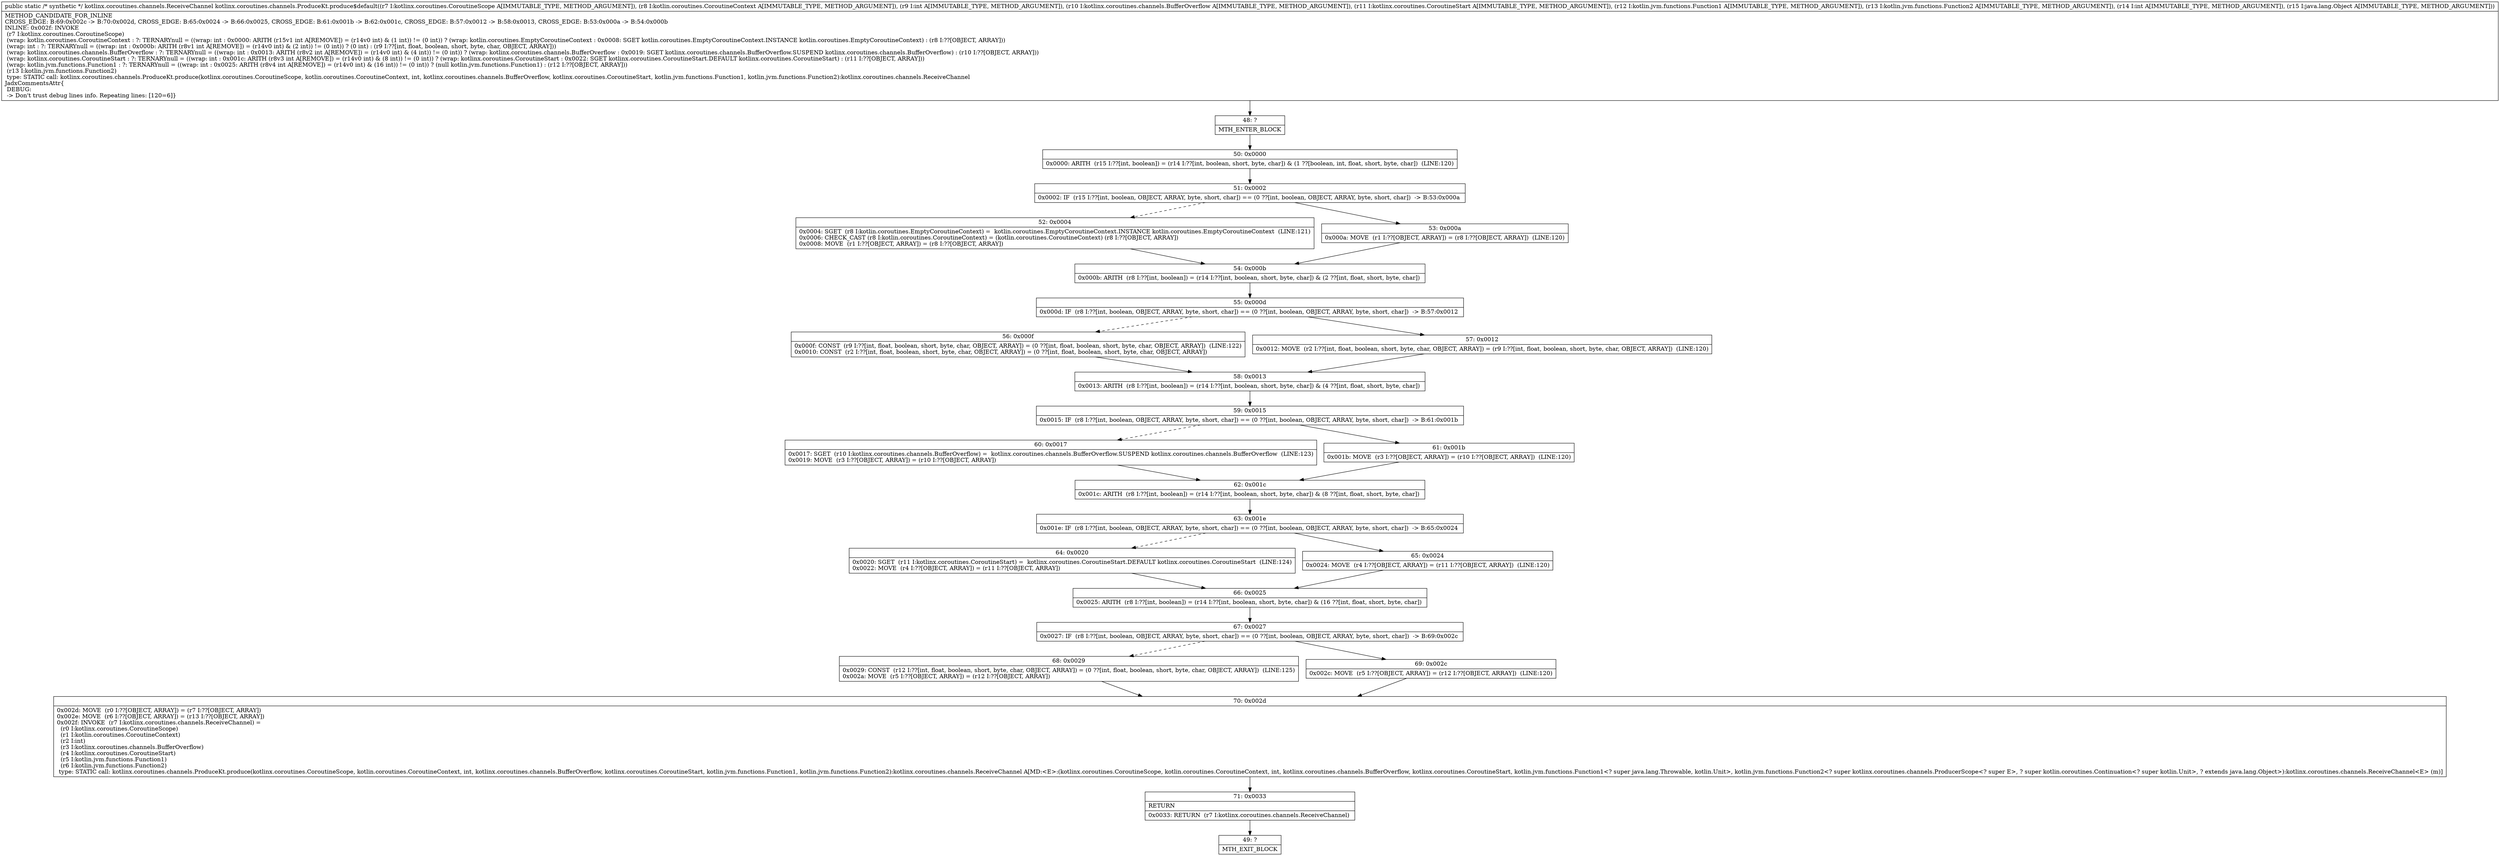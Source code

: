 digraph "CFG forkotlinx.coroutines.channels.ProduceKt.produce$default(Lkotlinx\/coroutines\/CoroutineScope;Lkotlin\/coroutines\/CoroutineContext;ILkotlinx\/coroutines\/channels\/BufferOverflow;Lkotlinx\/coroutines\/CoroutineStart;Lkotlin\/jvm\/functions\/Function1;Lkotlin\/jvm\/functions\/Function2;ILjava\/lang\/Object;)Lkotlinx\/coroutines\/channels\/ReceiveChannel;" {
Node_48 [shape=record,label="{48\:\ ?|MTH_ENTER_BLOCK\l}"];
Node_50 [shape=record,label="{50\:\ 0x0000|0x0000: ARITH  (r15 I:??[int, boolean]) = (r14 I:??[int, boolean, short, byte, char]) & (1 ??[boolean, int, float, short, byte, char])  (LINE:120)\l}"];
Node_51 [shape=record,label="{51\:\ 0x0002|0x0002: IF  (r15 I:??[int, boolean, OBJECT, ARRAY, byte, short, char]) == (0 ??[int, boolean, OBJECT, ARRAY, byte, short, char])  \-\> B:53:0x000a \l}"];
Node_52 [shape=record,label="{52\:\ 0x0004|0x0004: SGET  (r8 I:kotlin.coroutines.EmptyCoroutineContext) =  kotlin.coroutines.EmptyCoroutineContext.INSTANCE kotlin.coroutines.EmptyCoroutineContext  (LINE:121)\l0x0006: CHECK_CAST (r8 I:kotlin.coroutines.CoroutineContext) = (kotlin.coroutines.CoroutineContext) (r8 I:??[OBJECT, ARRAY]) \l0x0008: MOVE  (r1 I:??[OBJECT, ARRAY]) = (r8 I:??[OBJECT, ARRAY]) \l}"];
Node_54 [shape=record,label="{54\:\ 0x000b|0x000b: ARITH  (r8 I:??[int, boolean]) = (r14 I:??[int, boolean, short, byte, char]) & (2 ??[int, float, short, byte, char]) \l}"];
Node_55 [shape=record,label="{55\:\ 0x000d|0x000d: IF  (r8 I:??[int, boolean, OBJECT, ARRAY, byte, short, char]) == (0 ??[int, boolean, OBJECT, ARRAY, byte, short, char])  \-\> B:57:0x0012 \l}"];
Node_56 [shape=record,label="{56\:\ 0x000f|0x000f: CONST  (r9 I:??[int, float, boolean, short, byte, char, OBJECT, ARRAY]) = (0 ??[int, float, boolean, short, byte, char, OBJECT, ARRAY])  (LINE:122)\l0x0010: CONST  (r2 I:??[int, float, boolean, short, byte, char, OBJECT, ARRAY]) = (0 ??[int, float, boolean, short, byte, char, OBJECT, ARRAY]) \l}"];
Node_58 [shape=record,label="{58\:\ 0x0013|0x0013: ARITH  (r8 I:??[int, boolean]) = (r14 I:??[int, boolean, short, byte, char]) & (4 ??[int, float, short, byte, char]) \l}"];
Node_59 [shape=record,label="{59\:\ 0x0015|0x0015: IF  (r8 I:??[int, boolean, OBJECT, ARRAY, byte, short, char]) == (0 ??[int, boolean, OBJECT, ARRAY, byte, short, char])  \-\> B:61:0x001b \l}"];
Node_60 [shape=record,label="{60\:\ 0x0017|0x0017: SGET  (r10 I:kotlinx.coroutines.channels.BufferOverflow) =  kotlinx.coroutines.channels.BufferOverflow.SUSPEND kotlinx.coroutines.channels.BufferOverflow  (LINE:123)\l0x0019: MOVE  (r3 I:??[OBJECT, ARRAY]) = (r10 I:??[OBJECT, ARRAY]) \l}"];
Node_62 [shape=record,label="{62\:\ 0x001c|0x001c: ARITH  (r8 I:??[int, boolean]) = (r14 I:??[int, boolean, short, byte, char]) & (8 ??[int, float, short, byte, char]) \l}"];
Node_63 [shape=record,label="{63\:\ 0x001e|0x001e: IF  (r8 I:??[int, boolean, OBJECT, ARRAY, byte, short, char]) == (0 ??[int, boolean, OBJECT, ARRAY, byte, short, char])  \-\> B:65:0x0024 \l}"];
Node_64 [shape=record,label="{64\:\ 0x0020|0x0020: SGET  (r11 I:kotlinx.coroutines.CoroutineStart) =  kotlinx.coroutines.CoroutineStart.DEFAULT kotlinx.coroutines.CoroutineStart  (LINE:124)\l0x0022: MOVE  (r4 I:??[OBJECT, ARRAY]) = (r11 I:??[OBJECT, ARRAY]) \l}"];
Node_66 [shape=record,label="{66\:\ 0x0025|0x0025: ARITH  (r8 I:??[int, boolean]) = (r14 I:??[int, boolean, short, byte, char]) & (16 ??[int, float, short, byte, char]) \l}"];
Node_67 [shape=record,label="{67\:\ 0x0027|0x0027: IF  (r8 I:??[int, boolean, OBJECT, ARRAY, byte, short, char]) == (0 ??[int, boolean, OBJECT, ARRAY, byte, short, char])  \-\> B:69:0x002c \l}"];
Node_68 [shape=record,label="{68\:\ 0x0029|0x0029: CONST  (r12 I:??[int, float, boolean, short, byte, char, OBJECT, ARRAY]) = (0 ??[int, float, boolean, short, byte, char, OBJECT, ARRAY])  (LINE:125)\l0x002a: MOVE  (r5 I:??[OBJECT, ARRAY]) = (r12 I:??[OBJECT, ARRAY]) \l}"];
Node_70 [shape=record,label="{70\:\ 0x002d|0x002d: MOVE  (r0 I:??[OBJECT, ARRAY]) = (r7 I:??[OBJECT, ARRAY]) \l0x002e: MOVE  (r6 I:??[OBJECT, ARRAY]) = (r13 I:??[OBJECT, ARRAY]) \l0x002f: INVOKE  (r7 I:kotlinx.coroutines.channels.ReceiveChannel) = \l  (r0 I:kotlinx.coroutines.CoroutineScope)\l  (r1 I:kotlin.coroutines.CoroutineContext)\l  (r2 I:int)\l  (r3 I:kotlinx.coroutines.channels.BufferOverflow)\l  (r4 I:kotlinx.coroutines.CoroutineStart)\l  (r5 I:kotlin.jvm.functions.Function1)\l  (r6 I:kotlin.jvm.functions.Function2)\l type: STATIC call: kotlinx.coroutines.channels.ProduceKt.produce(kotlinx.coroutines.CoroutineScope, kotlin.coroutines.CoroutineContext, int, kotlinx.coroutines.channels.BufferOverflow, kotlinx.coroutines.CoroutineStart, kotlin.jvm.functions.Function1, kotlin.jvm.functions.Function2):kotlinx.coroutines.channels.ReceiveChannel A[MD:\<E\>:(kotlinx.coroutines.CoroutineScope, kotlin.coroutines.CoroutineContext, int, kotlinx.coroutines.channels.BufferOverflow, kotlinx.coroutines.CoroutineStart, kotlin.jvm.functions.Function1\<? super java.lang.Throwable, kotlin.Unit\>, kotlin.jvm.functions.Function2\<? super kotlinx.coroutines.channels.ProducerScope\<? super E\>, ? super kotlin.coroutines.Continuation\<? super kotlin.Unit\>, ? extends java.lang.Object\>):kotlinx.coroutines.channels.ReceiveChannel\<E\> (m)]\l}"];
Node_71 [shape=record,label="{71\:\ 0x0033|RETURN\l|0x0033: RETURN  (r7 I:kotlinx.coroutines.channels.ReceiveChannel) \l}"];
Node_49 [shape=record,label="{49\:\ ?|MTH_EXIT_BLOCK\l}"];
Node_69 [shape=record,label="{69\:\ 0x002c|0x002c: MOVE  (r5 I:??[OBJECT, ARRAY]) = (r12 I:??[OBJECT, ARRAY])  (LINE:120)\l}"];
Node_65 [shape=record,label="{65\:\ 0x0024|0x0024: MOVE  (r4 I:??[OBJECT, ARRAY]) = (r11 I:??[OBJECT, ARRAY])  (LINE:120)\l}"];
Node_61 [shape=record,label="{61\:\ 0x001b|0x001b: MOVE  (r3 I:??[OBJECT, ARRAY]) = (r10 I:??[OBJECT, ARRAY])  (LINE:120)\l}"];
Node_57 [shape=record,label="{57\:\ 0x0012|0x0012: MOVE  (r2 I:??[int, float, boolean, short, byte, char, OBJECT, ARRAY]) = (r9 I:??[int, float, boolean, short, byte, char, OBJECT, ARRAY])  (LINE:120)\l}"];
Node_53 [shape=record,label="{53\:\ 0x000a|0x000a: MOVE  (r1 I:??[OBJECT, ARRAY]) = (r8 I:??[OBJECT, ARRAY])  (LINE:120)\l}"];
MethodNode[shape=record,label="{public static \/* synthetic *\/ kotlinx.coroutines.channels.ReceiveChannel kotlinx.coroutines.channels.ProduceKt.produce$default((r7 I:kotlinx.coroutines.CoroutineScope A[IMMUTABLE_TYPE, METHOD_ARGUMENT]), (r8 I:kotlin.coroutines.CoroutineContext A[IMMUTABLE_TYPE, METHOD_ARGUMENT]), (r9 I:int A[IMMUTABLE_TYPE, METHOD_ARGUMENT]), (r10 I:kotlinx.coroutines.channels.BufferOverflow A[IMMUTABLE_TYPE, METHOD_ARGUMENT]), (r11 I:kotlinx.coroutines.CoroutineStart A[IMMUTABLE_TYPE, METHOD_ARGUMENT]), (r12 I:kotlin.jvm.functions.Function1 A[IMMUTABLE_TYPE, METHOD_ARGUMENT]), (r13 I:kotlin.jvm.functions.Function2 A[IMMUTABLE_TYPE, METHOD_ARGUMENT]), (r14 I:int A[IMMUTABLE_TYPE, METHOD_ARGUMENT]), (r15 I:java.lang.Object A[IMMUTABLE_TYPE, METHOD_ARGUMENT]))  | METHOD_CANDIDATE_FOR_INLINE\lCROSS_EDGE: B:69:0x002c \-\> B:70:0x002d, CROSS_EDGE: B:65:0x0024 \-\> B:66:0x0025, CROSS_EDGE: B:61:0x001b \-\> B:62:0x001c, CROSS_EDGE: B:57:0x0012 \-\> B:58:0x0013, CROSS_EDGE: B:53:0x000a \-\> B:54:0x000b\lINLINE: 0x002f: INVOKE  \l  (r7 I:kotlinx.coroutines.CoroutineScope)\l  (wrap: kotlin.coroutines.CoroutineContext : ?: TERNARYnull = ((wrap: int : 0x0000: ARITH  (r15v1 int A[REMOVE]) = (r14v0 int) & (1 int)) != (0 int)) ? (wrap: kotlin.coroutines.EmptyCoroutineContext : 0x0008: SGET   kotlin.coroutines.EmptyCoroutineContext.INSTANCE kotlin.coroutines.EmptyCoroutineContext) : (r8 I:??[OBJECT, ARRAY]))\l  (wrap: int : ?: TERNARYnull = ((wrap: int : 0x000b: ARITH  (r8v1 int A[REMOVE]) = (r14v0 int) & (2 int)) != (0 int)) ? (0 int) : (r9 I:??[int, float, boolean, short, byte, char, OBJECT, ARRAY]))\l  (wrap: kotlinx.coroutines.channels.BufferOverflow : ?: TERNARYnull = ((wrap: int : 0x0013: ARITH  (r8v2 int A[REMOVE]) = (r14v0 int) & (4 int)) != (0 int)) ? (wrap: kotlinx.coroutines.channels.BufferOverflow : 0x0019: SGET   kotlinx.coroutines.channels.BufferOverflow.SUSPEND kotlinx.coroutines.channels.BufferOverflow) : (r10 I:??[OBJECT, ARRAY]))\l  (wrap: kotlinx.coroutines.CoroutineStart : ?: TERNARYnull = ((wrap: int : 0x001c: ARITH  (r8v3 int A[REMOVE]) = (r14v0 int) & (8 int)) != (0 int)) ? (wrap: kotlinx.coroutines.CoroutineStart : 0x0022: SGET   kotlinx.coroutines.CoroutineStart.DEFAULT kotlinx.coroutines.CoroutineStart) : (r11 I:??[OBJECT, ARRAY]))\l  (wrap: kotlin.jvm.functions.Function1 : ?: TERNARYnull = ((wrap: int : 0x0025: ARITH  (r8v4 int A[REMOVE]) = (r14v0 int) & (16 int)) != (0 int)) ? (null kotlin.jvm.functions.Function1) : (r12 I:??[OBJECT, ARRAY]))\l  (r13 I:kotlin.jvm.functions.Function2)\l type: STATIC call: kotlinx.coroutines.channels.ProduceKt.produce(kotlinx.coroutines.CoroutineScope, kotlin.coroutines.CoroutineContext, int, kotlinx.coroutines.channels.BufferOverflow, kotlinx.coroutines.CoroutineStart, kotlin.jvm.functions.Function1, kotlin.jvm.functions.Function2):kotlinx.coroutines.channels.ReceiveChannel\lJadxCommentsAttr\{\l DEBUG: \l \-\> Don't trust debug lines info. Repeating lines: [120=6]\}\l}"];
MethodNode -> Node_48;Node_48 -> Node_50;
Node_50 -> Node_51;
Node_51 -> Node_52[style=dashed];
Node_51 -> Node_53;
Node_52 -> Node_54;
Node_54 -> Node_55;
Node_55 -> Node_56[style=dashed];
Node_55 -> Node_57;
Node_56 -> Node_58;
Node_58 -> Node_59;
Node_59 -> Node_60[style=dashed];
Node_59 -> Node_61;
Node_60 -> Node_62;
Node_62 -> Node_63;
Node_63 -> Node_64[style=dashed];
Node_63 -> Node_65;
Node_64 -> Node_66;
Node_66 -> Node_67;
Node_67 -> Node_68[style=dashed];
Node_67 -> Node_69;
Node_68 -> Node_70;
Node_70 -> Node_71;
Node_71 -> Node_49;
Node_69 -> Node_70;
Node_65 -> Node_66;
Node_61 -> Node_62;
Node_57 -> Node_58;
Node_53 -> Node_54;
}

